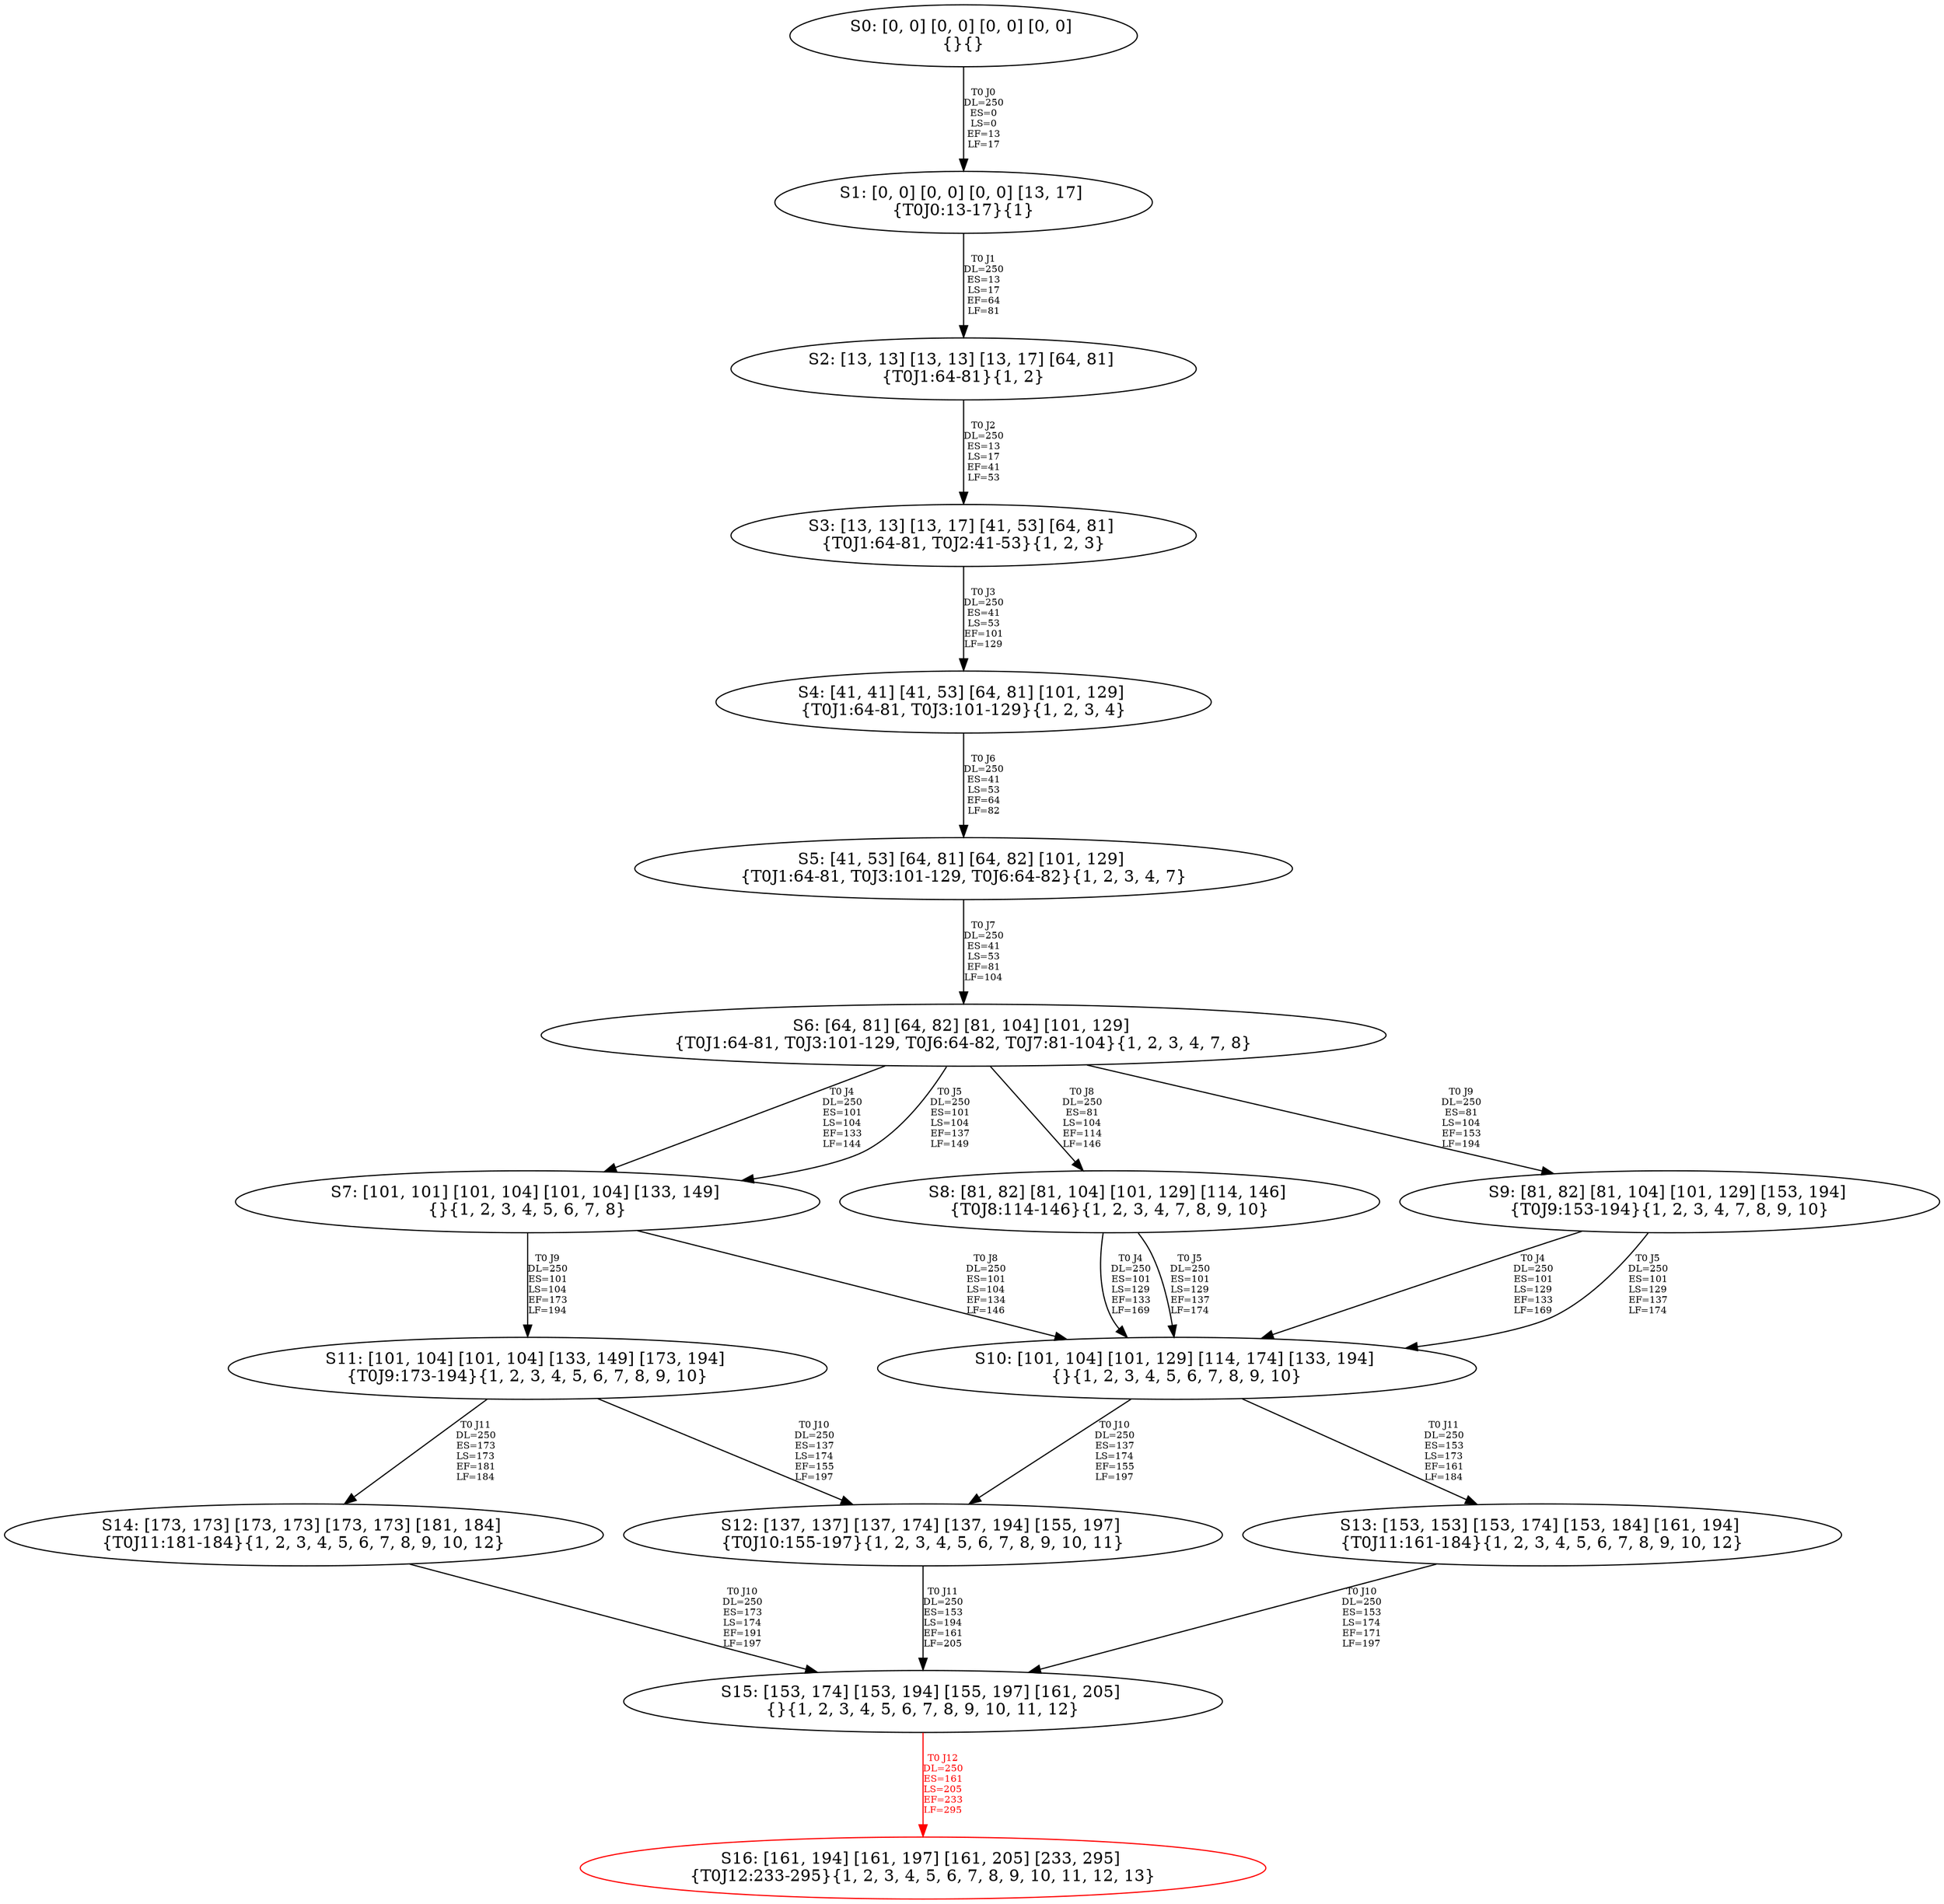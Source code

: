 digraph {
	S0[label="S0: [0, 0] [0, 0] [0, 0] [0, 0] \n{}{}"];
	S1[label="S1: [0, 0] [0, 0] [0, 0] [13, 17] \n{T0J0:13-17}{1}"];
	S2[label="S2: [13, 13] [13, 13] [13, 17] [64, 81] \n{T0J1:64-81}{1, 2}"];
	S3[label="S3: [13, 13] [13, 17] [41, 53] [64, 81] \n{T0J1:64-81, T0J2:41-53}{1, 2, 3}"];
	S4[label="S4: [41, 41] [41, 53] [64, 81] [101, 129] \n{T0J1:64-81, T0J3:101-129}{1, 2, 3, 4}"];
	S5[label="S5: [41, 53] [64, 81] [64, 82] [101, 129] \n{T0J1:64-81, T0J3:101-129, T0J6:64-82}{1, 2, 3, 4, 7}"];
	S6[label="S6: [64, 81] [64, 82] [81, 104] [101, 129] \n{T0J1:64-81, T0J3:101-129, T0J6:64-82, T0J7:81-104}{1, 2, 3, 4, 7, 8}"];
	S7[label="S7: [101, 101] [101, 104] [101, 104] [133, 149] \n{}{1, 2, 3, 4, 5, 6, 7, 8}"];
	S8[label="S8: [81, 82] [81, 104] [101, 129] [114, 146] \n{T0J8:114-146}{1, 2, 3, 4, 7, 8, 9, 10}"];
	S9[label="S9: [81, 82] [81, 104] [101, 129] [153, 194] \n{T0J9:153-194}{1, 2, 3, 4, 7, 8, 9, 10}"];
	S10[label="S10: [101, 104] [101, 129] [114, 174] [133, 194] \n{}{1, 2, 3, 4, 5, 6, 7, 8, 9, 10}"];
	S11[label="S11: [101, 104] [101, 104] [133, 149] [173, 194] \n{T0J9:173-194}{1, 2, 3, 4, 5, 6, 7, 8, 9, 10}"];
	S12[label="S12: [137, 137] [137, 174] [137, 194] [155, 197] \n{T0J10:155-197}{1, 2, 3, 4, 5, 6, 7, 8, 9, 10, 11}"];
	S13[label="S13: [153, 153] [153, 174] [153, 184] [161, 194] \n{T0J11:161-184}{1, 2, 3, 4, 5, 6, 7, 8, 9, 10, 12}"];
	S14[label="S14: [173, 173] [173, 173] [173, 173] [181, 184] \n{T0J11:181-184}{1, 2, 3, 4, 5, 6, 7, 8, 9, 10, 12}"];
	S15[label="S15: [153, 174] [153, 194] [155, 197] [161, 205] \n{}{1, 2, 3, 4, 5, 6, 7, 8, 9, 10, 11, 12}"];
	S16[label="S16: [161, 194] [161, 197] [161, 205] [233, 295] \n{T0J12:233-295}{1, 2, 3, 4, 5, 6, 7, 8, 9, 10, 11, 12, 13}"];
	S0 -> S1[label="T0 J0\nDL=250\nES=0\nLS=0\nEF=13\nLF=17",fontsize=8];
	S1 -> S2[label="T0 J1\nDL=250\nES=13\nLS=17\nEF=64\nLF=81",fontsize=8];
	S2 -> S3[label="T0 J2\nDL=250\nES=13\nLS=17\nEF=41\nLF=53",fontsize=8];
	S3 -> S4[label="T0 J3\nDL=250\nES=41\nLS=53\nEF=101\nLF=129",fontsize=8];
	S4 -> S5[label="T0 J6\nDL=250\nES=41\nLS=53\nEF=64\nLF=82",fontsize=8];
	S5 -> S6[label="T0 J7\nDL=250\nES=41\nLS=53\nEF=81\nLF=104",fontsize=8];
	S6 -> S7[label="T0 J4\nDL=250\nES=101\nLS=104\nEF=133\nLF=144",fontsize=8];
	S6 -> S7[label="T0 J5\nDL=250\nES=101\nLS=104\nEF=137\nLF=149",fontsize=8];
	S6 -> S8[label="T0 J8\nDL=250\nES=81\nLS=104\nEF=114\nLF=146",fontsize=8];
	S6 -> S9[label="T0 J9\nDL=250\nES=81\nLS=104\nEF=153\nLF=194",fontsize=8];
	S7 -> S10[label="T0 J8\nDL=250\nES=101\nLS=104\nEF=134\nLF=146",fontsize=8];
	S7 -> S11[label="T0 J9\nDL=250\nES=101\nLS=104\nEF=173\nLF=194",fontsize=8];
	S8 -> S10[label="T0 J4\nDL=250\nES=101\nLS=129\nEF=133\nLF=169",fontsize=8];
	S8 -> S10[label="T0 J5\nDL=250\nES=101\nLS=129\nEF=137\nLF=174",fontsize=8];
	S9 -> S10[label="T0 J4\nDL=250\nES=101\nLS=129\nEF=133\nLF=169",fontsize=8];
	S9 -> S10[label="T0 J5\nDL=250\nES=101\nLS=129\nEF=137\nLF=174",fontsize=8];
	S10 -> S12[label="T0 J10\nDL=250\nES=137\nLS=174\nEF=155\nLF=197",fontsize=8];
	S10 -> S13[label="T0 J11\nDL=250\nES=153\nLS=173\nEF=161\nLF=184",fontsize=8];
	S11 -> S12[label="T0 J10\nDL=250\nES=137\nLS=174\nEF=155\nLF=197",fontsize=8];
	S11 -> S14[label="T0 J11\nDL=250\nES=173\nLS=173\nEF=181\nLF=184",fontsize=8];
	S12 -> S15[label="T0 J11\nDL=250\nES=153\nLS=194\nEF=161\nLF=205",fontsize=8];
	S13 -> S15[label="T0 J10\nDL=250\nES=153\nLS=174\nEF=171\nLF=197",fontsize=8];
	S14 -> S15[label="T0 J10\nDL=250\nES=173\nLS=174\nEF=191\nLF=197",fontsize=8];
	S15 -> S16[label="T0 J12\nDL=250\nES=161\nLS=205\nEF=233\nLF=295",color=Red,fontcolor=Red,fontsize=8];
S16[color=Red];
}
